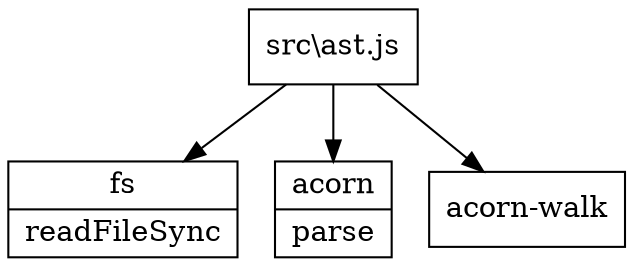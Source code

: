 digraph {
 node [shape=record];

  "fs" [label="{fs|readFileSync}"];
  "acorn" [label="{acorn|parse}"];

  "src\\ast.js"->"fs"
  "src\\ast.js"->"acorn"
  "src\\ast.js"->"acorn-walk"
}